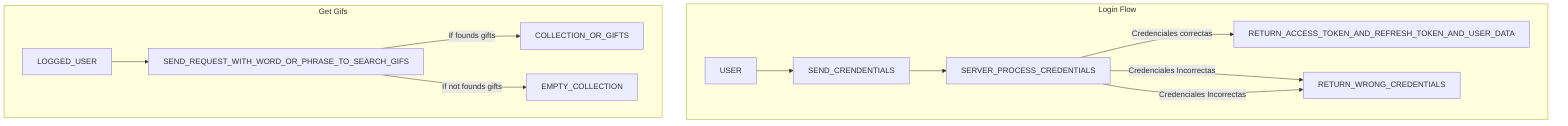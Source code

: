 graph TD;
    subgraph Login_Flow[Login Flow]
    USER -->
    SEND_CRENDENTIALS -->
    SERVER_PROCESS_CREDENTIALS -->
    |Credenciales correctas| RETURN_ACCESS_TOKEN_AND_REFRESH_TOKEN_AND_USER_DATA


    SERVER_PROCESS_CREDENTIALS -->
    |Credenciales Incorrectas| RETURN_WRONG_CREDENTIALS
    end

    subgraph  Get_gifts[Get Gifs]
        LOGGED_USER -->
        SEND_REQUEST_WITH_WORD_OR_PHRASE_TO_SEARCH_GIFS -->
        |If founds gifts| COLLECTION_OR_GIFTS

        SEND_REQUEST_WITH_WORD_OR_PHRASE_TO_SEARCH_GIFS -->
        |If not founds gifts| EMPTY_COLLECTION

        SERVER_PROCESS_CREDENTIALS -->
        |Credenciales Incorrectas| RETURN_WRONG_CREDENTIALS
    end